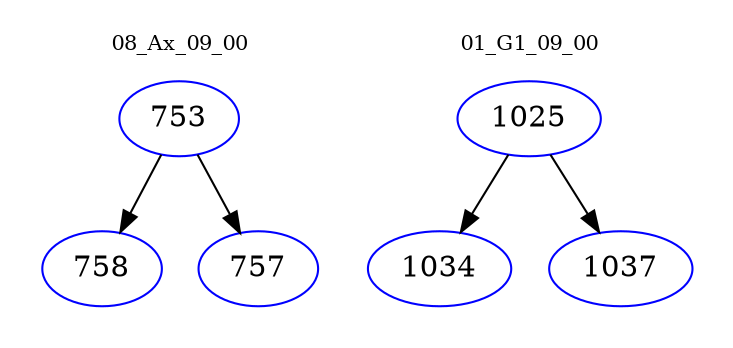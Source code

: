 digraph{
subgraph cluster_0 {
color = white
label = "08_Ax_09_00";
fontsize=10;
T0_753 [label="753", color="blue"]
T0_753 -> T0_758 [color="black"]
T0_758 [label="758", color="blue"]
T0_753 -> T0_757 [color="black"]
T0_757 [label="757", color="blue"]
}
subgraph cluster_1 {
color = white
label = "01_G1_09_00";
fontsize=10;
T1_1025 [label="1025", color="blue"]
T1_1025 -> T1_1034 [color="black"]
T1_1034 [label="1034", color="blue"]
T1_1025 -> T1_1037 [color="black"]
T1_1037 [label="1037", color="blue"]
}
}
